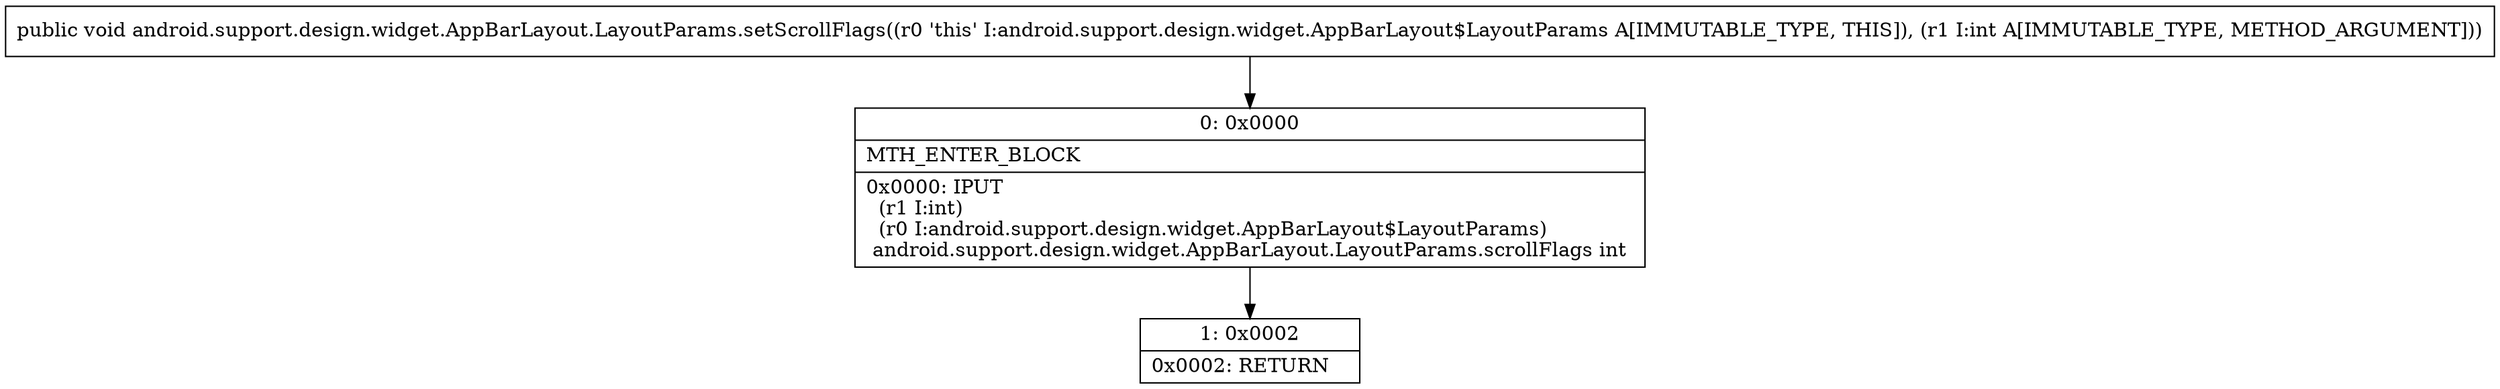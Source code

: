 digraph "CFG forandroid.support.design.widget.AppBarLayout.LayoutParams.setScrollFlags(I)V" {
Node_0 [shape=record,label="{0\:\ 0x0000|MTH_ENTER_BLOCK\l|0x0000: IPUT  \l  (r1 I:int)\l  (r0 I:android.support.design.widget.AppBarLayout$LayoutParams)\l android.support.design.widget.AppBarLayout.LayoutParams.scrollFlags int \l}"];
Node_1 [shape=record,label="{1\:\ 0x0002|0x0002: RETURN   \l}"];
MethodNode[shape=record,label="{public void android.support.design.widget.AppBarLayout.LayoutParams.setScrollFlags((r0 'this' I:android.support.design.widget.AppBarLayout$LayoutParams A[IMMUTABLE_TYPE, THIS]), (r1 I:int A[IMMUTABLE_TYPE, METHOD_ARGUMENT])) }"];
MethodNode -> Node_0;
Node_0 -> Node_1;
}

